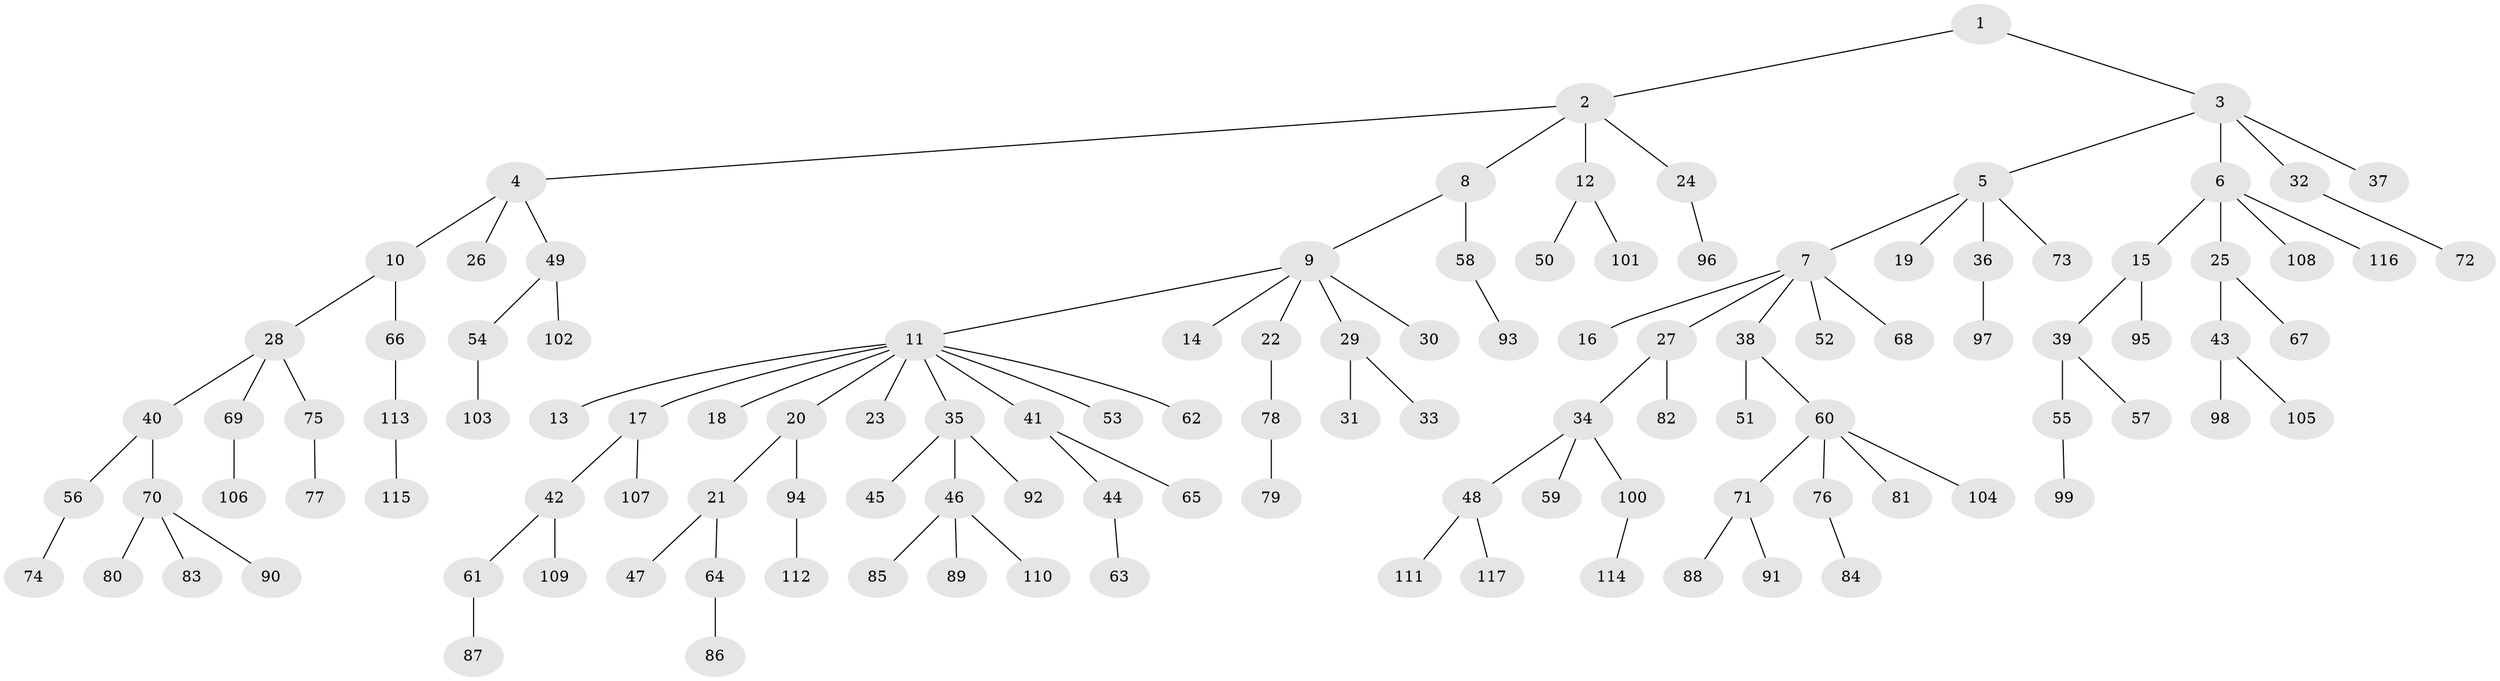 // coarse degree distribution, {5: 0.04878048780487805, 4: 0.04878048780487805, 3: 0.14634146341463414, 9: 0.024390243902439025, 2: 0.14634146341463414, 1: 0.5853658536585366}
// Generated by graph-tools (version 1.1) at 2025/42/03/06/25 10:42:06]
// undirected, 117 vertices, 116 edges
graph export_dot {
graph [start="1"]
  node [color=gray90,style=filled];
  1;
  2;
  3;
  4;
  5;
  6;
  7;
  8;
  9;
  10;
  11;
  12;
  13;
  14;
  15;
  16;
  17;
  18;
  19;
  20;
  21;
  22;
  23;
  24;
  25;
  26;
  27;
  28;
  29;
  30;
  31;
  32;
  33;
  34;
  35;
  36;
  37;
  38;
  39;
  40;
  41;
  42;
  43;
  44;
  45;
  46;
  47;
  48;
  49;
  50;
  51;
  52;
  53;
  54;
  55;
  56;
  57;
  58;
  59;
  60;
  61;
  62;
  63;
  64;
  65;
  66;
  67;
  68;
  69;
  70;
  71;
  72;
  73;
  74;
  75;
  76;
  77;
  78;
  79;
  80;
  81;
  82;
  83;
  84;
  85;
  86;
  87;
  88;
  89;
  90;
  91;
  92;
  93;
  94;
  95;
  96;
  97;
  98;
  99;
  100;
  101;
  102;
  103;
  104;
  105;
  106;
  107;
  108;
  109;
  110;
  111;
  112;
  113;
  114;
  115;
  116;
  117;
  1 -- 2;
  1 -- 3;
  2 -- 4;
  2 -- 8;
  2 -- 12;
  2 -- 24;
  3 -- 5;
  3 -- 6;
  3 -- 32;
  3 -- 37;
  4 -- 10;
  4 -- 26;
  4 -- 49;
  5 -- 7;
  5 -- 19;
  5 -- 36;
  5 -- 73;
  6 -- 15;
  6 -- 25;
  6 -- 108;
  6 -- 116;
  7 -- 16;
  7 -- 27;
  7 -- 38;
  7 -- 52;
  7 -- 68;
  8 -- 9;
  8 -- 58;
  9 -- 11;
  9 -- 14;
  9 -- 22;
  9 -- 29;
  9 -- 30;
  10 -- 28;
  10 -- 66;
  11 -- 13;
  11 -- 17;
  11 -- 18;
  11 -- 20;
  11 -- 23;
  11 -- 35;
  11 -- 41;
  11 -- 53;
  11 -- 62;
  12 -- 50;
  12 -- 101;
  15 -- 39;
  15 -- 95;
  17 -- 42;
  17 -- 107;
  20 -- 21;
  20 -- 94;
  21 -- 47;
  21 -- 64;
  22 -- 78;
  24 -- 96;
  25 -- 43;
  25 -- 67;
  27 -- 34;
  27 -- 82;
  28 -- 40;
  28 -- 69;
  28 -- 75;
  29 -- 31;
  29 -- 33;
  32 -- 72;
  34 -- 48;
  34 -- 59;
  34 -- 100;
  35 -- 45;
  35 -- 46;
  35 -- 92;
  36 -- 97;
  38 -- 51;
  38 -- 60;
  39 -- 55;
  39 -- 57;
  40 -- 56;
  40 -- 70;
  41 -- 44;
  41 -- 65;
  42 -- 61;
  42 -- 109;
  43 -- 98;
  43 -- 105;
  44 -- 63;
  46 -- 85;
  46 -- 89;
  46 -- 110;
  48 -- 111;
  48 -- 117;
  49 -- 54;
  49 -- 102;
  54 -- 103;
  55 -- 99;
  56 -- 74;
  58 -- 93;
  60 -- 71;
  60 -- 76;
  60 -- 81;
  60 -- 104;
  61 -- 87;
  64 -- 86;
  66 -- 113;
  69 -- 106;
  70 -- 80;
  70 -- 83;
  70 -- 90;
  71 -- 88;
  71 -- 91;
  75 -- 77;
  76 -- 84;
  78 -- 79;
  94 -- 112;
  100 -- 114;
  113 -- 115;
}
